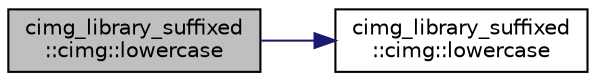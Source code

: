 digraph "cimg_library_suffixed::cimg::lowercase"
{
 // INTERACTIVE_SVG=YES
  edge [fontname="Helvetica",fontsize="10",labelfontname="Helvetica",labelfontsize="10"];
  node [fontname="Helvetica",fontsize="10",shape=record];
  rankdir="LR";
  Node2123 [label="cimg_library_suffixed\l::cimg::lowercase",height=0.2,width=0.4,color="black", fillcolor="grey75", style="filled", fontcolor="black"];
  Node2123 -> Node2124 [color="midnightblue",fontsize="10",style="solid",fontname="Helvetica"];
  Node2124 [label="cimg_library_suffixed\l::cimg::lowercase",height=0.2,width=0.4,color="black", fillcolor="white", style="filled",URL="$namespacecimg__library__suffixed_1_1cimg.html#ac9cf8d2a803d13d85e7fcc48fee55587",tooltip="Convert ascii character to lower case. "];
}
